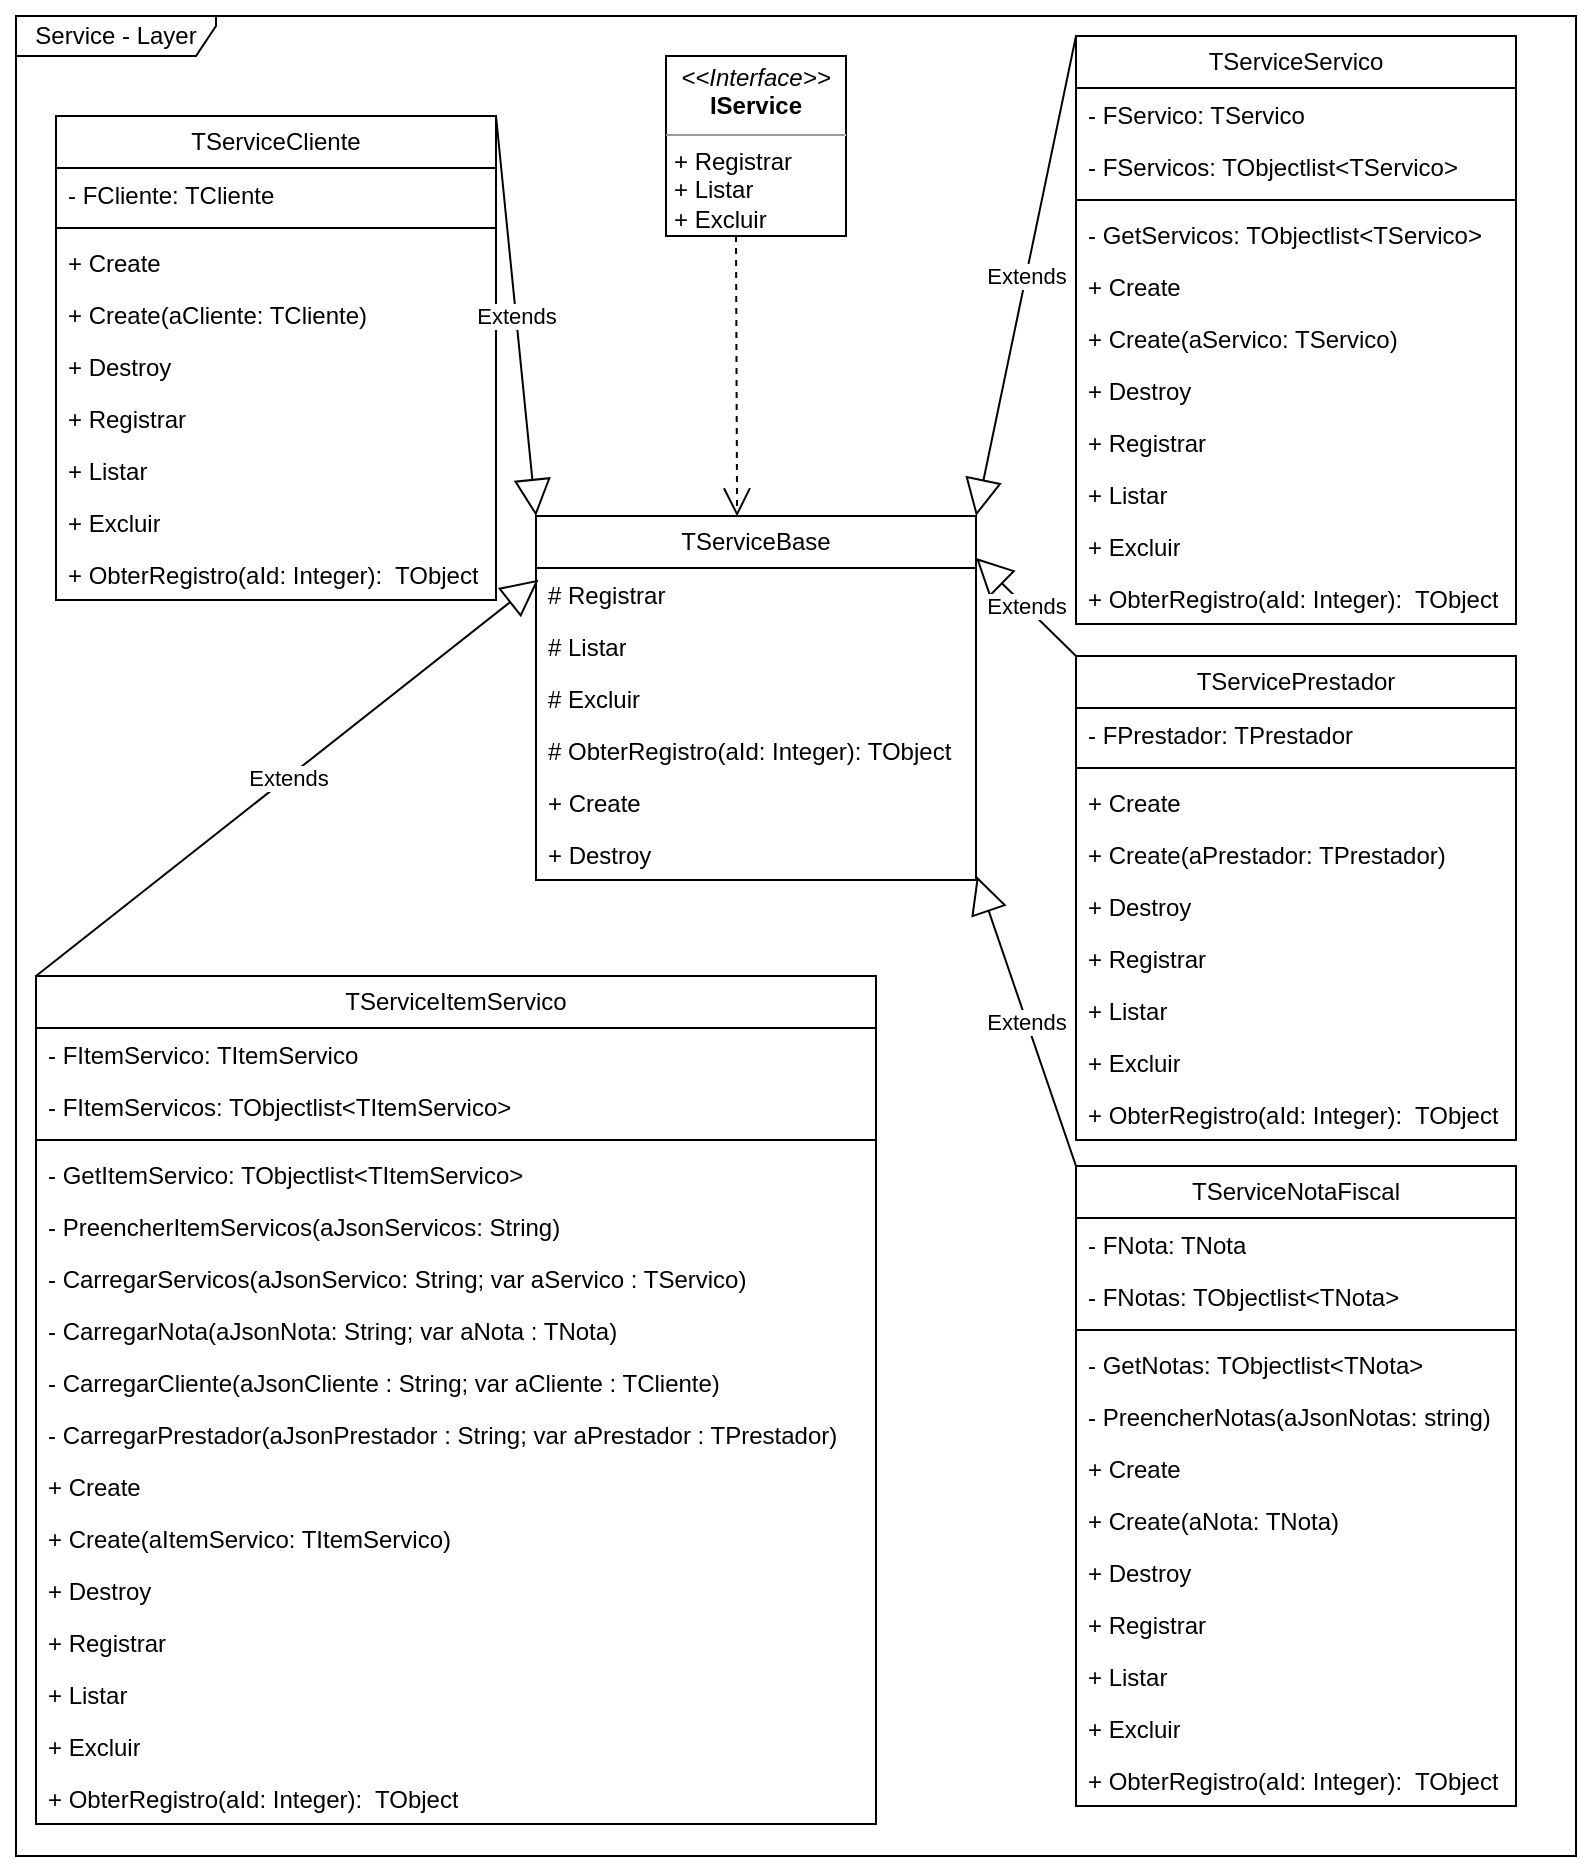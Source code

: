<mxfile version="21.0.6" type="google"><diagram name="Página-1" id="7Bh1fu2KdZ07w-R59-3e"><mxGraphModel grid="1" page="1" gridSize="10" guides="1" tooltips="1" connect="1" arrows="1" fold="1" pageScale="1" pageWidth="827" pageHeight="1169" math="0" shadow="0"><root><mxCell id="0"/><mxCell id="1" parent="0"/><mxCell id="QGn0aN3B06R9jyPem2wy-1" value="Service - Layer" style="shape=umlFrame;whiteSpace=wrap;html=1;pointerEvents=0;width=100;height=20;" vertex="1" parent="1"><mxGeometry x="20" y="10" width="780" height="920" as="geometry"/></mxCell><mxCell id="QGn0aN3B06R9jyPem2wy-2" value="&lt;p style=&quot;margin:0px;margin-top:4px;text-align:center;&quot;&gt;&lt;i&gt;&amp;lt;&amp;lt;Interface&amp;gt;&amp;gt;&lt;/i&gt;&lt;br&gt;&lt;b&gt;IService&lt;/b&gt;&lt;/p&gt;&lt;hr size=&quot;1&quot;&gt;&lt;p style=&quot;margin:0px;margin-left:4px;&quot;&gt;&lt;span style=&quot;background-color: initial;&quot;&gt;+ Registrar&lt;/span&gt;&lt;br&gt;&lt;/p&gt;&lt;p style=&quot;margin:0px;margin-left:4px;&quot;&gt;+ Listar&lt;/p&gt;&lt;p style=&quot;margin:0px;margin-left:4px;&quot;&gt;+ Excluir&lt;/p&gt;" style="verticalAlign=top;align=left;overflow=fill;fontSize=12;fontFamily=Helvetica;html=1;whiteSpace=wrap;" vertex="1" parent="1"><mxGeometry x="345" y="30" width="90" height="90" as="geometry"/></mxCell><mxCell id="QGn0aN3B06R9jyPem2wy-3" value="TServiceBase" style="swimlane;fontStyle=0;childLayout=stackLayout;horizontal=1;startSize=26;fillColor=none;horizontalStack=0;resizeParent=1;resizeParentMax=0;resizeLast=0;collapsible=1;marginBottom=0;whiteSpace=wrap;html=1;" vertex="1" parent="1"><mxGeometry x="280" y="260" width="220" height="182" as="geometry"/></mxCell><mxCell id="QGn0aN3B06R9jyPem2wy-4" value="# Registrar&lt;br&gt;" style="text;strokeColor=none;fillColor=none;align=left;verticalAlign=top;spacingLeft=4;spacingRight=4;overflow=hidden;rotatable=0;points=[[0,0.5],[1,0.5]];portConstraint=eastwest;whiteSpace=wrap;html=1;" vertex="1" parent="QGn0aN3B06R9jyPem2wy-3"><mxGeometry y="26" width="220" height="26" as="geometry"/></mxCell><mxCell id="QGn0aN3B06R9jyPem2wy-5" value="# Listar" style="text;strokeColor=none;fillColor=none;align=left;verticalAlign=top;spacingLeft=4;spacingRight=4;overflow=hidden;rotatable=0;points=[[0,0.5],[1,0.5]];portConstraint=eastwest;whiteSpace=wrap;html=1;" vertex="1" parent="QGn0aN3B06R9jyPem2wy-3"><mxGeometry y="52" width="220" height="26" as="geometry"/></mxCell><mxCell id="QGn0aN3B06R9jyPem2wy-6" value="# Excluir" style="text;strokeColor=none;fillColor=none;align=left;verticalAlign=top;spacingLeft=4;spacingRight=4;overflow=hidden;rotatable=0;points=[[0,0.5],[1,0.5]];portConstraint=eastwest;whiteSpace=wrap;html=1;" vertex="1" parent="QGn0aN3B06R9jyPem2wy-3"><mxGeometry y="78" width="220" height="26" as="geometry"/></mxCell><mxCell id="QGn0aN3B06R9jyPem2wy-8" value="# ObterRegistro(aId: Integer): TObject" style="text;strokeColor=none;fillColor=none;align=left;verticalAlign=top;spacingLeft=4;spacingRight=4;overflow=hidden;rotatable=0;points=[[0,0.5],[1,0.5]];portConstraint=eastwest;whiteSpace=wrap;html=1;" vertex="1" parent="QGn0aN3B06R9jyPem2wy-3"><mxGeometry y="104" width="220" height="26" as="geometry"/></mxCell><mxCell id="QGn0aN3B06R9jyPem2wy-7" value="+ Create" style="text;strokeColor=none;fillColor=none;align=left;verticalAlign=top;spacingLeft=4;spacingRight=4;overflow=hidden;rotatable=0;points=[[0,0.5],[1,0.5]];portConstraint=eastwest;whiteSpace=wrap;html=1;" vertex="1" parent="QGn0aN3B06R9jyPem2wy-3"><mxGeometry y="130" width="220" height="26" as="geometry"/></mxCell><mxCell id="QGn0aN3B06R9jyPem2wy-9" value="+ Destroy" style="text;strokeColor=none;fillColor=none;align=left;verticalAlign=top;spacingLeft=4;spacingRight=4;overflow=hidden;rotatable=0;points=[[0,0.5],[1,0.5]];portConstraint=eastwest;whiteSpace=wrap;html=1;" vertex="1" parent="QGn0aN3B06R9jyPem2wy-3"><mxGeometry y="156" width="220" height="26" as="geometry"/></mxCell><mxCell id="QGn0aN3B06R9jyPem2wy-10" value="TServiceCliente" style="swimlane;fontStyle=0;childLayout=stackLayout;horizontal=1;startSize=26;fillColor=none;horizontalStack=0;resizeParent=1;resizeParentMax=0;resizeLast=0;collapsible=1;marginBottom=0;whiteSpace=wrap;html=1;" vertex="1" parent="1"><mxGeometry x="40" y="60" width="220" height="242" as="geometry"/></mxCell><mxCell id="QGn0aN3B06R9jyPem2wy-11" value="- FCliente: TCliente" style="text;strokeColor=none;fillColor=none;align=left;verticalAlign=top;spacingLeft=4;spacingRight=4;overflow=hidden;rotatable=0;points=[[0,0.5],[1,0.5]];portConstraint=eastwest;whiteSpace=wrap;html=1;" vertex="1" parent="QGn0aN3B06R9jyPem2wy-10"><mxGeometry y="26" width="220" height="26" as="geometry"/></mxCell><mxCell id="QGn0aN3B06R9jyPem2wy-19" value="" style="line;strokeWidth=1;fillColor=none;align=left;verticalAlign=middle;spacingTop=-1;spacingLeft=3;spacingRight=3;rotatable=0;labelPosition=right;points=[];portConstraint=eastwest;strokeColor=inherit;" vertex="1" parent="QGn0aN3B06R9jyPem2wy-10"><mxGeometry y="52" width="220" height="8" as="geometry"/></mxCell><mxCell id="QGn0aN3B06R9jyPem2wy-12" value="+ Create" style="text;strokeColor=none;fillColor=none;align=left;verticalAlign=top;spacingLeft=4;spacingRight=4;overflow=hidden;rotatable=0;points=[[0,0.5],[1,0.5]];portConstraint=eastwest;whiteSpace=wrap;html=1;" vertex="1" parent="QGn0aN3B06R9jyPem2wy-10"><mxGeometry y="60" width="220" height="26" as="geometry"/></mxCell><mxCell id="QGn0aN3B06R9jyPem2wy-13" value="+ Create(aCliente: TCliente)" style="text;strokeColor=none;fillColor=none;align=left;verticalAlign=top;spacingLeft=4;spacingRight=4;overflow=hidden;rotatable=0;points=[[0,0.5],[1,0.5]];portConstraint=eastwest;whiteSpace=wrap;html=1;" vertex="1" parent="QGn0aN3B06R9jyPem2wy-10"><mxGeometry y="86" width="220" height="26" as="geometry"/></mxCell><mxCell id="QGn0aN3B06R9jyPem2wy-14" value="+ Destroy" style="text;strokeColor=none;fillColor=none;align=left;verticalAlign=top;spacingLeft=4;spacingRight=4;overflow=hidden;rotatable=0;points=[[0,0.5],[1,0.5]];portConstraint=eastwest;whiteSpace=wrap;html=1;" vertex="1" parent="QGn0aN3B06R9jyPem2wy-10"><mxGeometry y="112" width="220" height="26" as="geometry"/></mxCell><mxCell id="QGn0aN3B06R9jyPem2wy-15" value="+ Registrar" style="text;strokeColor=none;fillColor=none;align=left;verticalAlign=top;spacingLeft=4;spacingRight=4;overflow=hidden;rotatable=0;points=[[0,0.5],[1,0.5]];portConstraint=eastwest;whiteSpace=wrap;html=1;" vertex="1" parent="QGn0aN3B06R9jyPem2wy-10"><mxGeometry y="138" width="220" height="26" as="geometry"/></mxCell><mxCell id="QGn0aN3B06R9jyPem2wy-16" value="+ Listar" style="text;strokeColor=none;fillColor=none;align=left;verticalAlign=top;spacingLeft=4;spacingRight=4;overflow=hidden;rotatable=0;points=[[0,0.5],[1,0.5]];portConstraint=eastwest;whiteSpace=wrap;html=1;" vertex="1" parent="QGn0aN3B06R9jyPem2wy-10"><mxGeometry y="164" width="220" height="26" as="geometry"/></mxCell><mxCell id="QGn0aN3B06R9jyPem2wy-17" value="+ Excluir" style="text;strokeColor=none;fillColor=none;align=left;verticalAlign=top;spacingLeft=4;spacingRight=4;overflow=hidden;rotatable=0;points=[[0,0.5],[1,0.5]];portConstraint=eastwest;whiteSpace=wrap;html=1;" vertex="1" parent="QGn0aN3B06R9jyPem2wy-10"><mxGeometry y="190" width="220" height="26" as="geometry"/></mxCell><mxCell id="QGn0aN3B06R9jyPem2wy-18" value="+ ObterRegistro(aId: Integer):&amp;nbsp; TObject" style="text;strokeColor=none;fillColor=none;align=left;verticalAlign=top;spacingLeft=4;spacingRight=4;overflow=hidden;rotatable=0;points=[[0,0.5],[1,0.5]];portConstraint=eastwest;whiteSpace=wrap;html=1;" vertex="1" parent="QGn0aN3B06R9jyPem2wy-10"><mxGeometry y="216" width="220" height="26" as="geometry"/></mxCell><mxCell id="QGn0aN3B06R9jyPem2wy-20" value="TServicePrestador" style="swimlane;fontStyle=0;childLayout=stackLayout;horizontal=1;startSize=26;fillColor=none;horizontalStack=0;resizeParent=1;resizeParentMax=0;resizeLast=0;collapsible=1;marginBottom=0;whiteSpace=wrap;html=1;" vertex="1" parent="1"><mxGeometry x="550" y="330" width="220" height="242" as="geometry"/></mxCell><mxCell id="QGn0aN3B06R9jyPem2wy-21" value="- FPrestador: TPrestador" style="text;strokeColor=none;fillColor=none;align=left;verticalAlign=top;spacingLeft=4;spacingRight=4;overflow=hidden;rotatable=0;points=[[0,0.5],[1,0.5]];portConstraint=eastwest;whiteSpace=wrap;html=1;" vertex="1" parent="QGn0aN3B06R9jyPem2wy-20"><mxGeometry y="26" width="220" height="26" as="geometry"/></mxCell><mxCell id="QGn0aN3B06R9jyPem2wy-22" value="" style="line;strokeWidth=1;fillColor=none;align=left;verticalAlign=middle;spacingTop=-1;spacingLeft=3;spacingRight=3;rotatable=0;labelPosition=right;points=[];portConstraint=eastwest;strokeColor=inherit;" vertex="1" parent="QGn0aN3B06R9jyPem2wy-20"><mxGeometry y="52" width="220" height="8" as="geometry"/></mxCell><mxCell id="QGn0aN3B06R9jyPem2wy-23" value="+ Create" style="text;strokeColor=none;fillColor=none;align=left;verticalAlign=top;spacingLeft=4;spacingRight=4;overflow=hidden;rotatable=0;points=[[0,0.5],[1,0.5]];portConstraint=eastwest;whiteSpace=wrap;html=1;" vertex="1" parent="QGn0aN3B06R9jyPem2wy-20"><mxGeometry y="60" width="220" height="26" as="geometry"/></mxCell><mxCell id="QGn0aN3B06R9jyPem2wy-24" value="+ Create(aPrestador: TPrestador)" style="text;strokeColor=none;fillColor=none;align=left;verticalAlign=top;spacingLeft=4;spacingRight=4;overflow=hidden;rotatable=0;points=[[0,0.5],[1,0.5]];portConstraint=eastwest;whiteSpace=wrap;html=1;" vertex="1" parent="QGn0aN3B06R9jyPem2wy-20"><mxGeometry y="86" width="220" height="26" as="geometry"/></mxCell><mxCell id="QGn0aN3B06R9jyPem2wy-25" value="+ Destroy" style="text;strokeColor=none;fillColor=none;align=left;verticalAlign=top;spacingLeft=4;spacingRight=4;overflow=hidden;rotatable=0;points=[[0,0.5],[1,0.5]];portConstraint=eastwest;whiteSpace=wrap;html=1;" vertex="1" parent="QGn0aN3B06R9jyPem2wy-20"><mxGeometry y="112" width="220" height="26" as="geometry"/></mxCell><mxCell id="QGn0aN3B06R9jyPem2wy-26" value="+ Registrar" style="text;strokeColor=none;fillColor=none;align=left;verticalAlign=top;spacingLeft=4;spacingRight=4;overflow=hidden;rotatable=0;points=[[0,0.5],[1,0.5]];portConstraint=eastwest;whiteSpace=wrap;html=1;" vertex="1" parent="QGn0aN3B06R9jyPem2wy-20"><mxGeometry y="138" width="220" height="26" as="geometry"/></mxCell><mxCell id="QGn0aN3B06R9jyPem2wy-27" value="+ Listar" style="text;strokeColor=none;fillColor=none;align=left;verticalAlign=top;spacingLeft=4;spacingRight=4;overflow=hidden;rotatable=0;points=[[0,0.5],[1,0.5]];portConstraint=eastwest;whiteSpace=wrap;html=1;" vertex="1" parent="QGn0aN3B06R9jyPem2wy-20"><mxGeometry y="164" width="220" height="26" as="geometry"/></mxCell><mxCell id="QGn0aN3B06R9jyPem2wy-28" value="+ Excluir" style="text;strokeColor=none;fillColor=none;align=left;verticalAlign=top;spacingLeft=4;spacingRight=4;overflow=hidden;rotatable=0;points=[[0,0.5],[1,0.5]];portConstraint=eastwest;whiteSpace=wrap;html=1;" vertex="1" parent="QGn0aN3B06R9jyPem2wy-20"><mxGeometry y="190" width="220" height="26" as="geometry"/></mxCell><mxCell id="QGn0aN3B06R9jyPem2wy-29" value="+ ObterRegistro(aId: Integer):&amp;nbsp; TObject" style="text;strokeColor=none;fillColor=none;align=left;verticalAlign=top;spacingLeft=4;spacingRight=4;overflow=hidden;rotatable=0;points=[[0,0.5],[1,0.5]];portConstraint=eastwest;whiteSpace=wrap;html=1;" vertex="1" parent="QGn0aN3B06R9jyPem2wy-20"><mxGeometry y="216" width="220" height="26" as="geometry"/></mxCell><mxCell id="QGn0aN3B06R9jyPem2wy-30" value="TServiceServico" style="swimlane;fontStyle=0;childLayout=stackLayout;horizontal=1;startSize=26;fillColor=none;horizontalStack=0;resizeParent=1;resizeParentMax=0;resizeLast=0;collapsible=1;marginBottom=0;whiteSpace=wrap;html=1;" vertex="1" parent="1"><mxGeometry x="550" y="20" width="220" height="294" as="geometry"/></mxCell><mxCell id="QGn0aN3B06R9jyPem2wy-31" value="- FServico: TServico" style="text;strokeColor=none;fillColor=none;align=left;verticalAlign=top;spacingLeft=4;spacingRight=4;overflow=hidden;rotatable=0;points=[[0,0.5],[1,0.5]];portConstraint=eastwest;whiteSpace=wrap;html=1;" vertex="1" parent="QGn0aN3B06R9jyPem2wy-30"><mxGeometry y="26" width="220" height="26" as="geometry"/></mxCell><mxCell id="QGn0aN3B06R9jyPem2wy-40" value="- FServicos: TObjectlist&amp;lt;TServico&amp;gt;" style="text;strokeColor=none;fillColor=none;align=left;verticalAlign=top;spacingLeft=4;spacingRight=4;overflow=hidden;rotatable=0;points=[[0,0.5],[1,0.5]];portConstraint=eastwest;whiteSpace=wrap;html=1;" vertex="1" parent="QGn0aN3B06R9jyPem2wy-30"><mxGeometry y="52" width="220" height="26" as="geometry"/></mxCell><mxCell id="QGn0aN3B06R9jyPem2wy-32" value="" style="line;strokeWidth=1;fillColor=none;align=left;verticalAlign=middle;spacingTop=-1;spacingLeft=3;spacingRight=3;rotatable=0;labelPosition=right;points=[];portConstraint=eastwest;strokeColor=inherit;" vertex="1" parent="QGn0aN3B06R9jyPem2wy-30"><mxGeometry y="78" width="220" height="8" as="geometry"/></mxCell><mxCell id="QGn0aN3B06R9jyPem2wy-33" value="- GetServicos: TObjectlist&amp;lt;TServico&amp;gt;" style="text;strokeColor=none;fillColor=none;align=left;verticalAlign=top;spacingLeft=4;spacingRight=4;overflow=hidden;rotatable=0;points=[[0,0.5],[1,0.5]];portConstraint=eastwest;whiteSpace=wrap;html=1;" vertex="1" parent="QGn0aN3B06R9jyPem2wy-30"><mxGeometry y="86" width="220" height="26" as="geometry"/></mxCell><mxCell id="QGn0aN3B06R9jyPem2wy-41" value="+ Create" style="text;strokeColor=none;fillColor=none;align=left;verticalAlign=top;spacingLeft=4;spacingRight=4;overflow=hidden;rotatable=0;points=[[0,0.5],[1,0.5]];portConstraint=eastwest;whiteSpace=wrap;html=1;" vertex="1" parent="QGn0aN3B06R9jyPem2wy-30"><mxGeometry y="112" width="220" height="26" as="geometry"/></mxCell><mxCell id="QGn0aN3B06R9jyPem2wy-34" value="+ Create(aServico: TServico)" style="text;strokeColor=none;fillColor=none;align=left;verticalAlign=top;spacingLeft=4;spacingRight=4;overflow=hidden;rotatable=0;points=[[0,0.5],[1,0.5]];portConstraint=eastwest;whiteSpace=wrap;html=1;" vertex="1" parent="QGn0aN3B06R9jyPem2wy-30"><mxGeometry y="138" width="220" height="26" as="geometry"/></mxCell><mxCell id="QGn0aN3B06R9jyPem2wy-35" value="+ Destroy" style="text;strokeColor=none;fillColor=none;align=left;verticalAlign=top;spacingLeft=4;spacingRight=4;overflow=hidden;rotatable=0;points=[[0,0.5],[1,0.5]];portConstraint=eastwest;whiteSpace=wrap;html=1;" vertex="1" parent="QGn0aN3B06R9jyPem2wy-30"><mxGeometry y="164" width="220" height="26" as="geometry"/></mxCell><mxCell id="QGn0aN3B06R9jyPem2wy-36" value="+ Registrar" style="text;strokeColor=none;fillColor=none;align=left;verticalAlign=top;spacingLeft=4;spacingRight=4;overflow=hidden;rotatable=0;points=[[0,0.5],[1,0.5]];portConstraint=eastwest;whiteSpace=wrap;html=1;" vertex="1" parent="QGn0aN3B06R9jyPem2wy-30"><mxGeometry y="190" width="220" height="26" as="geometry"/></mxCell><mxCell id="QGn0aN3B06R9jyPem2wy-37" value="+ Listar" style="text;strokeColor=none;fillColor=none;align=left;verticalAlign=top;spacingLeft=4;spacingRight=4;overflow=hidden;rotatable=0;points=[[0,0.5],[1,0.5]];portConstraint=eastwest;whiteSpace=wrap;html=1;" vertex="1" parent="QGn0aN3B06R9jyPem2wy-30"><mxGeometry y="216" width="220" height="26" as="geometry"/></mxCell><mxCell id="QGn0aN3B06R9jyPem2wy-38" value="+ Excluir" style="text;strokeColor=none;fillColor=none;align=left;verticalAlign=top;spacingLeft=4;spacingRight=4;overflow=hidden;rotatable=0;points=[[0,0.5],[1,0.5]];portConstraint=eastwest;whiteSpace=wrap;html=1;" vertex="1" parent="QGn0aN3B06R9jyPem2wy-30"><mxGeometry y="242" width="220" height="26" as="geometry"/></mxCell><mxCell id="QGn0aN3B06R9jyPem2wy-39" value="+ ObterRegistro(aId: Integer):&amp;nbsp; TObject" style="text;strokeColor=none;fillColor=none;align=left;verticalAlign=top;spacingLeft=4;spacingRight=4;overflow=hidden;rotatable=0;points=[[0,0.5],[1,0.5]];portConstraint=eastwest;whiteSpace=wrap;html=1;" vertex="1" parent="QGn0aN3B06R9jyPem2wy-30"><mxGeometry y="268" width="220" height="26" as="geometry"/></mxCell><mxCell id="QGn0aN3B06R9jyPem2wy-46" value="TServiceNotaFiscal" style="swimlane;fontStyle=0;childLayout=stackLayout;horizontal=1;startSize=26;fillColor=none;horizontalStack=0;resizeParent=1;resizeParentMax=0;resizeLast=0;collapsible=1;marginBottom=0;whiteSpace=wrap;html=1;" vertex="1" parent="1"><mxGeometry x="550" y="585" width="220" height="320" as="geometry"/></mxCell><mxCell id="QGn0aN3B06R9jyPem2wy-47" value="- FNota: TNota" style="text;strokeColor=none;fillColor=none;align=left;verticalAlign=top;spacingLeft=4;spacingRight=4;overflow=hidden;rotatable=0;points=[[0,0.5],[1,0.5]];portConstraint=eastwest;whiteSpace=wrap;html=1;" vertex="1" parent="QGn0aN3B06R9jyPem2wy-46"><mxGeometry y="26" width="220" height="26" as="geometry"/></mxCell><mxCell id="QGn0aN3B06R9jyPem2wy-48" value="- FNotas: TObjectlist&amp;lt;TNota&amp;gt;" style="text;strokeColor=none;fillColor=none;align=left;verticalAlign=top;spacingLeft=4;spacingRight=4;overflow=hidden;rotatable=0;points=[[0,0.5],[1,0.5]];portConstraint=eastwest;whiteSpace=wrap;html=1;" vertex="1" parent="QGn0aN3B06R9jyPem2wy-46"><mxGeometry y="52" width="220" height="26" as="geometry"/></mxCell><mxCell id="QGn0aN3B06R9jyPem2wy-49" value="" style="line;strokeWidth=1;fillColor=none;align=left;verticalAlign=middle;spacingTop=-1;spacingLeft=3;spacingRight=3;rotatable=0;labelPosition=right;points=[];portConstraint=eastwest;strokeColor=inherit;" vertex="1" parent="QGn0aN3B06R9jyPem2wy-46"><mxGeometry y="78" width="220" height="8" as="geometry"/></mxCell><mxCell id="QGn0aN3B06R9jyPem2wy-50" value="- GetNotas: TObjectlist&amp;lt;TNota&amp;gt;" style="text;strokeColor=none;fillColor=none;align=left;verticalAlign=top;spacingLeft=4;spacingRight=4;overflow=hidden;rotatable=0;points=[[0,0.5],[1,0.5]];portConstraint=eastwest;whiteSpace=wrap;html=1;" vertex="1" parent="QGn0aN3B06R9jyPem2wy-46"><mxGeometry y="86" width="220" height="26" as="geometry"/></mxCell><mxCell id="QGn0aN3B06R9jyPem2wy-58" value="- PreencherNotas(aJsonNotas: string)" style="text;strokeColor=none;fillColor=none;align=left;verticalAlign=top;spacingLeft=4;spacingRight=4;overflow=hidden;rotatable=0;points=[[0,0.5],[1,0.5]];portConstraint=eastwest;whiteSpace=wrap;html=1;" vertex="1" parent="QGn0aN3B06R9jyPem2wy-46"><mxGeometry y="112" width="220" height="26" as="geometry"/></mxCell><mxCell id="QGn0aN3B06R9jyPem2wy-51" value="+ Create" style="text;strokeColor=none;fillColor=none;align=left;verticalAlign=top;spacingLeft=4;spacingRight=4;overflow=hidden;rotatable=0;points=[[0,0.5],[1,0.5]];portConstraint=eastwest;whiteSpace=wrap;html=1;" vertex="1" parent="QGn0aN3B06R9jyPem2wy-46"><mxGeometry y="138" width="220" height="26" as="geometry"/></mxCell><mxCell id="QGn0aN3B06R9jyPem2wy-52" value="+ Create(aNota: TNota)" style="text;strokeColor=none;fillColor=none;align=left;verticalAlign=top;spacingLeft=4;spacingRight=4;overflow=hidden;rotatable=0;points=[[0,0.5],[1,0.5]];portConstraint=eastwest;whiteSpace=wrap;html=1;" vertex="1" parent="QGn0aN3B06R9jyPem2wy-46"><mxGeometry y="164" width="220" height="26" as="geometry"/></mxCell><mxCell id="QGn0aN3B06R9jyPem2wy-53" value="+ Destroy" style="text;strokeColor=none;fillColor=none;align=left;verticalAlign=top;spacingLeft=4;spacingRight=4;overflow=hidden;rotatable=0;points=[[0,0.5],[1,0.5]];portConstraint=eastwest;whiteSpace=wrap;html=1;" vertex="1" parent="QGn0aN3B06R9jyPem2wy-46"><mxGeometry y="190" width="220" height="26" as="geometry"/></mxCell><mxCell id="QGn0aN3B06R9jyPem2wy-54" value="+ Registrar" style="text;strokeColor=none;fillColor=none;align=left;verticalAlign=top;spacingLeft=4;spacingRight=4;overflow=hidden;rotatable=0;points=[[0,0.5],[1,0.5]];portConstraint=eastwest;whiteSpace=wrap;html=1;" vertex="1" parent="QGn0aN3B06R9jyPem2wy-46"><mxGeometry y="216" width="220" height="26" as="geometry"/></mxCell><mxCell id="QGn0aN3B06R9jyPem2wy-55" value="+ Listar" style="text;strokeColor=none;fillColor=none;align=left;verticalAlign=top;spacingLeft=4;spacingRight=4;overflow=hidden;rotatable=0;points=[[0,0.5],[1,0.5]];portConstraint=eastwest;whiteSpace=wrap;html=1;" vertex="1" parent="QGn0aN3B06R9jyPem2wy-46"><mxGeometry y="242" width="220" height="26" as="geometry"/></mxCell><mxCell id="QGn0aN3B06R9jyPem2wy-56" value="+ Excluir" style="text;strokeColor=none;fillColor=none;align=left;verticalAlign=top;spacingLeft=4;spacingRight=4;overflow=hidden;rotatable=0;points=[[0,0.5],[1,0.5]];portConstraint=eastwest;whiteSpace=wrap;html=1;" vertex="1" parent="QGn0aN3B06R9jyPem2wy-46"><mxGeometry y="268" width="220" height="26" as="geometry"/></mxCell><mxCell id="QGn0aN3B06R9jyPem2wy-57" value="+ ObterRegistro(aId: Integer):&amp;nbsp; TObject" style="text;strokeColor=none;fillColor=none;align=left;verticalAlign=top;spacingLeft=4;spacingRight=4;overflow=hidden;rotatable=0;points=[[0,0.5],[1,0.5]];portConstraint=eastwest;whiteSpace=wrap;html=1;" vertex="1" parent="QGn0aN3B06R9jyPem2wy-46"><mxGeometry y="294" width="220" height="26" as="geometry"/></mxCell><mxCell id="QGn0aN3B06R9jyPem2wy-59" value="TServiceItemServico" style="swimlane;fontStyle=0;childLayout=stackLayout;horizontal=1;startSize=26;fillColor=none;horizontalStack=0;resizeParent=1;resizeParentMax=0;resizeLast=0;collapsible=1;marginBottom=0;whiteSpace=wrap;html=1;" vertex="1" parent="1"><mxGeometry x="30" y="490" width="420" height="424" as="geometry"/></mxCell><mxCell id="QGn0aN3B06R9jyPem2wy-60" value="- FItemServico: TItemServico" style="text;strokeColor=none;fillColor=none;align=left;verticalAlign=top;spacingLeft=4;spacingRight=4;overflow=hidden;rotatable=0;points=[[0,0.5],[1,0.5]];portConstraint=eastwest;whiteSpace=wrap;html=1;" vertex="1" parent="QGn0aN3B06R9jyPem2wy-59"><mxGeometry y="26" width="420" height="26" as="geometry"/></mxCell><mxCell id="QGn0aN3B06R9jyPem2wy-61" value="- FItemServicos: TObjectlist&amp;lt;TItemServico&amp;gt;" style="text;strokeColor=none;fillColor=none;align=left;verticalAlign=top;spacingLeft=4;spacingRight=4;overflow=hidden;rotatable=0;points=[[0,0.5],[1,0.5]];portConstraint=eastwest;whiteSpace=wrap;html=1;" vertex="1" parent="QGn0aN3B06R9jyPem2wy-59"><mxGeometry y="52" width="420" height="26" as="geometry"/></mxCell><mxCell id="QGn0aN3B06R9jyPem2wy-62" value="" style="line;strokeWidth=1;fillColor=none;align=left;verticalAlign=middle;spacingTop=-1;spacingLeft=3;spacingRight=3;rotatable=0;labelPosition=right;points=[];portConstraint=eastwest;strokeColor=inherit;" vertex="1" parent="QGn0aN3B06R9jyPem2wy-59"><mxGeometry y="78" width="420" height="8" as="geometry"/></mxCell><mxCell id="QGn0aN3B06R9jyPem2wy-63" value="- GetItemServico: TObjectlist&amp;lt;TItemServico&amp;gt;" style="text;strokeColor=none;fillColor=none;align=left;verticalAlign=top;spacingLeft=4;spacingRight=4;overflow=hidden;rotatable=0;points=[[0,0.5],[1,0.5]];portConstraint=eastwest;whiteSpace=wrap;html=1;" vertex="1" parent="QGn0aN3B06R9jyPem2wy-59"><mxGeometry y="86" width="420" height="26" as="geometry"/></mxCell><mxCell id="QGn0aN3B06R9jyPem2wy-64" value="- PreencherItemServicos(aJsonServicos: String)" style="text;strokeColor=none;fillColor=none;align=left;verticalAlign=top;spacingLeft=4;spacingRight=4;overflow=hidden;rotatable=0;points=[[0,0.5],[1,0.5]];portConstraint=eastwest;whiteSpace=wrap;html=1;" vertex="1" parent="QGn0aN3B06R9jyPem2wy-59"><mxGeometry y="112" width="420" height="26" as="geometry"/></mxCell><mxCell id="QGn0aN3B06R9jyPem2wy-75" value="- CarregarServicos(aJsonServico: String; var aServico : TServico)" style="text;strokeColor=none;fillColor=none;align=left;verticalAlign=top;spacingLeft=4;spacingRight=4;overflow=hidden;rotatable=0;points=[[0,0.5],[1,0.5]];portConstraint=eastwest;whiteSpace=wrap;html=1;" vertex="1" parent="QGn0aN3B06R9jyPem2wy-59"><mxGeometry y="138" width="420" height="26" as="geometry"/></mxCell><mxCell id="QGn0aN3B06R9jyPem2wy-74" value="- CarregarNota(aJsonNota: String; var aNota : TNota)" style="text;strokeColor=none;fillColor=none;align=left;verticalAlign=top;spacingLeft=4;spacingRight=4;overflow=hidden;rotatable=0;points=[[0,0.5],[1,0.5]];portConstraint=eastwest;whiteSpace=wrap;html=1;" vertex="1" parent="QGn0aN3B06R9jyPem2wy-59"><mxGeometry y="164" width="420" height="26" as="geometry"/></mxCell><mxCell id="QGn0aN3B06R9jyPem2wy-73" value="- CarregarCliente(aJsonCliente : String; var aCliente : TCliente)" style="text;strokeColor=none;fillColor=none;align=left;verticalAlign=top;spacingLeft=4;spacingRight=4;overflow=hidden;rotatable=0;points=[[0,0.5],[1,0.5]];portConstraint=eastwest;whiteSpace=wrap;html=1;" vertex="1" parent="QGn0aN3B06R9jyPem2wy-59"><mxGeometry y="190" width="420" height="26" as="geometry"/></mxCell><mxCell id="QGn0aN3B06R9jyPem2wy-72" value="- CarregarPrestador(aJsonPrestador : String; var aPrestador : TPrestador)" style="text;strokeColor=none;fillColor=none;align=left;verticalAlign=top;spacingLeft=4;spacingRight=4;overflow=hidden;rotatable=0;points=[[0,0.5],[1,0.5]];portConstraint=eastwest;whiteSpace=wrap;html=1;" vertex="1" parent="QGn0aN3B06R9jyPem2wy-59"><mxGeometry y="216" width="420" height="26" as="geometry"/></mxCell><mxCell id="QGn0aN3B06R9jyPem2wy-65" value="+ Create" style="text;strokeColor=none;fillColor=none;align=left;verticalAlign=top;spacingLeft=4;spacingRight=4;overflow=hidden;rotatable=0;points=[[0,0.5],[1,0.5]];portConstraint=eastwest;whiteSpace=wrap;html=1;" vertex="1" parent="QGn0aN3B06R9jyPem2wy-59"><mxGeometry y="242" width="420" height="26" as="geometry"/></mxCell><mxCell id="QGn0aN3B06R9jyPem2wy-66" value="+ Create(aItemServico: TItemServico)" style="text;strokeColor=none;fillColor=none;align=left;verticalAlign=top;spacingLeft=4;spacingRight=4;overflow=hidden;rotatable=0;points=[[0,0.5],[1,0.5]];portConstraint=eastwest;whiteSpace=wrap;html=1;" vertex="1" parent="QGn0aN3B06R9jyPem2wy-59"><mxGeometry y="268" width="420" height="26" as="geometry"/></mxCell><mxCell id="QGn0aN3B06R9jyPem2wy-67" value="+ Destroy" style="text;strokeColor=none;fillColor=none;align=left;verticalAlign=top;spacingLeft=4;spacingRight=4;overflow=hidden;rotatable=0;points=[[0,0.5],[1,0.5]];portConstraint=eastwest;whiteSpace=wrap;html=1;" vertex="1" parent="QGn0aN3B06R9jyPem2wy-59"><mxGeometry y="294" width="420" height="26" as="geometry"/></mxCell><mxCell id="QGn0aN3B06R9jyPem2wy-68" value="+ Registrar" style="text;strokeColor=none;fillColor=none;align=left;verticalAlign=top;spacingLeft=4;spacingRight=4;overflow=hidden;rotatable=0;points=[[0,0.5],[1,0.5]];portConstraint=eastwest;whiteSpace=wrap;html=1;" vertex="1" parent="QGn0aN3B06R9jyPem2wy-59"><mxGeometry y="320" width="420" height="26" as="geometry"/></mxCell><mxCell id="QGn0aN3B06R9jyPem2wy-69" value="+ Listar" style="text;strokeColor=none;fillColor=none;align=left;verticalAlign=top;spacingLeft=4;spacingRight=4;overflow=hidden;rotatable=0;points=[[0,0.5],[1,0.5]];portConstraint=eastwest;whiteSpace=wrap;html=1;" vertex="1" parent="QGn0aN3B06R9jyPem2wy-59"><mxGeometry y="346" width="420" height="26" as="geometry"/></mxCell><mxCell id="QGn0aN3B06R9jyPem2wy-70" value="+ Excluir" style="text;strokeColor=none;fillColor=none;align=left;verticalAlign=top;spacingLeft=4;spacingRight=4;overflow=hidden;rotatable=0;points=[[0,0.5],[1,0.5]];portConstraint=eastwest;whiteSpace=wrap;html=1;" vertex="1" parent="QGn0aN3B06R9jyPem2wy-59"><mxGeometry y="372" width="420" height="26" as="geometry"/></mxCell><mxCell id="QGn0aN3B06R9jyPem2wy-71" value="+ ObterRegistro(aId: Integer):&amp;nbsp; TObject" style="text;strokeColor=none;fillColor=none;align=left;verticalAlign=top;spacingLeft=4;spacingRight=4;overflow=hidden;rotatable=0;points=[[0,0.5],[1,0.5]];portConstraint=eastwest;whiteSpace=wrap;html=1;" vertex="1" parent="QGn0aN3B06R9jyPem2wy-59"><mxGeometry y="398" width="420" height="26" as="geometry"/></mxCell><mxCell id="QGn0aN3B06R9jyPem2wy-77" value="Extends" style="endArrow=block;endSize=16;endFill=0;html=1;rounded=0;exitX=1;exitY=0;exitDx=0;exitDy=0;exitPerimeter=0;entryX=0;entryY=0;entryDx=0;entryDy=0;" edge="1" parent="1" source="QGn0aN3B06R9jyPem2wy-10" target="QGn0aN3B06R9jyPem2wy-3"><mxGeometry width="160" relative="1" as="geometry"><mxPoint x="260" y="50" as="sourcePoint"/><mxPoint x="420" y="50" as="targetPoint"/></mxGeometry></mxCell><mxCell id="QGn0aN3B06R9jyPem2wy-78" value="Extends" style="endArrow=block;endSize=16;endFill=0;html=1;rounded=0;exitX=0;exitY=0;exitDx=0;exitDy=0;entryX=1;entryY=0;entryDx=0;entryDy=0;" edge="1" parent="1" source="QGn0aN3B06R9jyPem2wy-30" target="QGn0aN3B06R9jyPem2wy-3"><mxGeometry width="160" relative="1" as="geometry"><mxPoint x="480" y="50" as="sourcePoint"/><mxPoint x="510" y="240" as="targetPoint"/></mxGeometry></mxCell><mxCell id="QGn0aN3B06R9jyPem2wy-79" value="Extends" style="endArrow=block;endSize=16;endFill=0;html=1;rounded=0;exitX=0;exitY=0;exitDx=0;exitDy=0;entryX=1;entryY=0.115;entryDx=0;entryDy=0;entryPerimeter=0;" edge="1" parent="1" source="QGn0aN3B06R9jyPem2wy-20" target="QGn0aN3B06R9jyPem2wy-3"><mxGeometry width="160" relative="1" as="geometry"><mxPoint x="280" y="80" as="sourcePoint"/><mxPoint x="520" y="250" as="targetPoint"/></mxGeometry></mxCell><mxCell id="QGn0aN3B06R9jyPem2wy-80" value="Extends" style="endArrow=block;endSize=16;endFill=0;html=1;rounded=0;exitX=0;exitY=0;exitDx=0;exitDy=0;entryX=0.006;entryY=0.224;entryDx=0;entryDy=0;entryPerimeter=0;" edge="1" parent="1" source="QGn0aN3B06R9jyPem2wy-59" target="QGn0aN3B06R9jyPem2wy-4"><mxGeometry width="160" relative="1" as="geometry"><mxPoint x="190" y="460" as="sourcePoint"/><mxPoint x="350" y="460" as="targetPoint"/></mxGeometry></mxCell><mxCell id="QGn0aN3B06R9jyPem2wy-81" value="Extends" style="endArrow=block;endSize=16;endFill=0;html=1;rounded=0;entryX=1.002;entryY=0.929;entryDx=0;entryDy=0;entryPerimeter=0;exitX=0;exitY=0;exitDx=0;exitDy=0;" edge="1" parent="1" source="QGn0aN3B06R9jyPem2wy-46" target="QGn0aN3B06R9jyPem2wy-9"><mxGeometry width="160" relative="1" as="geometry"><mxPoint x="450" y="590" as="sourcePoint"/><mxPoint x="610" y="590" as="targetPoint"/></mxGeometry></mxCell><mxCell id="QGn0aN3B06R9jyPem2wy-82" value="" style="endArrow=open;endFill=1;endSize=12;html=1;rounded=0;exitX=0.389;exitY=1;exitDx=0;exitDy=0;exitPerimeter=0;entryX=0.457;entryY=0.001;entryDx=0;entryDy=0;entryPerimeter=0;dashed=1;" edge="1" parent="1" source="QGn0aN3B06R9jyPem2wy-2" target="QGn0aN3B06R9jyPem2wy-3"><mxGeometry width="160" relative="1" as="geometry"><mxPoint x="370" y="180" as="sourcePoint"/><mxPoint x="530" y="180" as="targetPoint"/></mxGeometry></mxCell></root></mxGraphModel></diagram></mxfile>